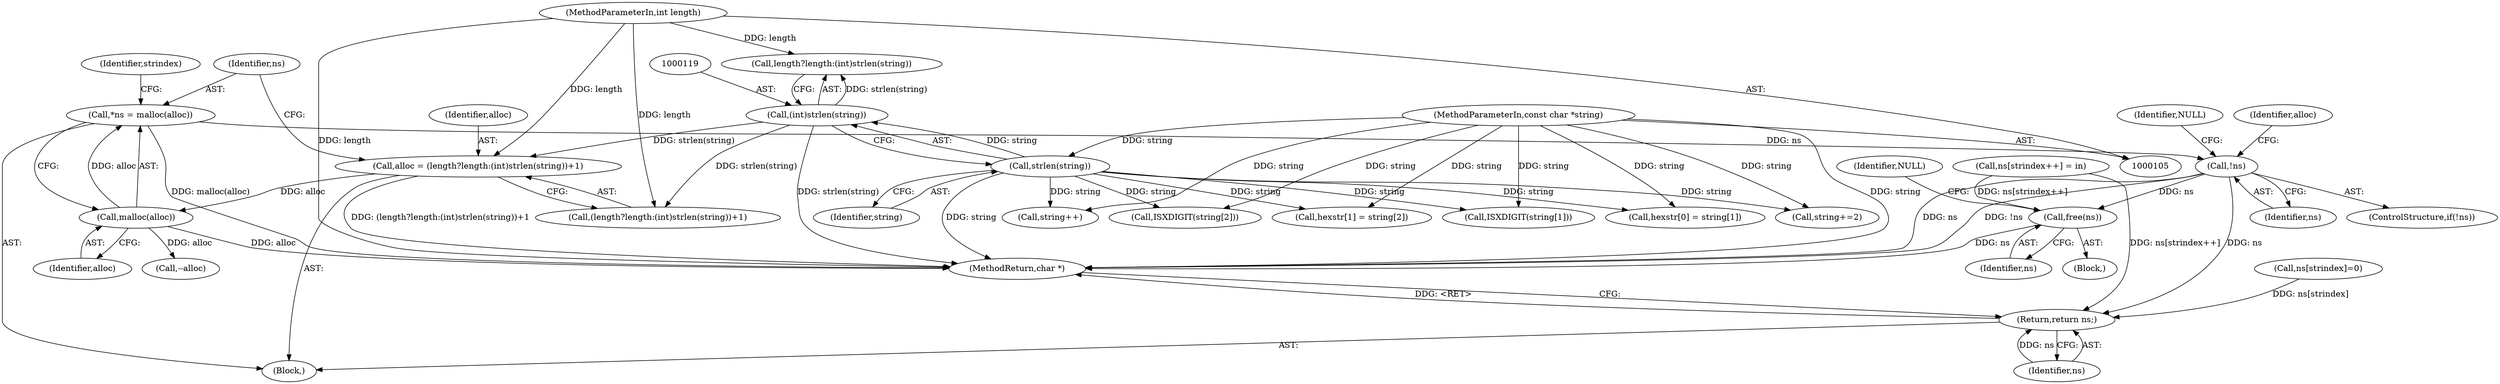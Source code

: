 digraph "1_curl_75ca568fa1c19de4c5358fed246686de8467c238_0@API" {
"1000124" [label="(Call,*ns = malloc(alloc))"];
"1000126" [label="(Call,malloc(alloc))"];
"1000112" [label="(Call,alloc = (length?length:(int)strlen(string))+1)"];
"1000108" [label="(MethodParameterIn,int length)"];
"1000118" [label="(Call,(int)strlen(string))"];
"1000120" [label="(Call,strlen(string))"];
"1000107" [label="(MethodParameterIn,const char *string)"];
"1000136" [label="(Call,!ns)"];
"1000207" [label="(Call,free(ns))"];
"1000236" [label="(Return,return ns;)"];
"1000124" [label="(Call,*ns = malloc(alloc))"];
"1000112" [label="(Call,alloc = (length?length:(int)strlen(string))+1)"];
"1000131" [label="(Identifier,strindex)"];
"1000167" [label="(Call,hexstr[0] = string[1])"];
"1000136" [label="(Call,!ns)"];
"1000174" [label="(Call,hexstr[1] = string[2])"];
"1000110" [label="(Block,)"];
"1000139" [label="(Identifier,NULL)"];
"1000237" [label="(Identifier,ns)"];
"1000211" [label="(Call,string+=2)"];
"1000137" [label="(Identifier,ns)"];
"1000142" [label="(Call,--alloc)"];
"1000115" [label="(Call,length?length:(int)strlen(string))"];
"1000210" [label="(Identifier,NULL)"];
"1000238" [label="(MethodReturn,char *)"];
"1000225" [label="(Call,ns[strindex]=0)"];
"1000118" [label="(Call,(int)strlen(string))"];
"1000127" [label="(Identifier,alloc)"];
"1000156" [label="(Call,ISXDIGIT(string[1]))"];
"1000143" [label="(Identifier,alloc)"];
"1000113" [label="(Identifier,alloc)"];
"1000121" [label="(Identifier,string)"];
"1000236" [label="(Return,return ns;)"];
"1000217" [label="(Call,ns[strindex++] = in)"];
"1000114" [label="(Call,(length?length:(int)strlen(string))+1)"];
"1000208" [label="(Identifier,ns)"];
"1000125" [label="(Identifier,ns)"];
"1000107" [label="(MethodParameterIn,const char *string)"];
"1000135" [label="(ControlStructure,if(!ns))"];
"1000160" [label="(Call,ISXDIGIT(string[2]))"];
"1000207" [label="(Call,free(ns))"];
"1000206" [label="(Block,)"];
"1000120" [label="(Call,strlen(string))"];
"1000223" [label="(Call,string++)"];
"1000126" [label="(Call,malloc(alloc))"];
"1000108" [label="(MethodParameterIn,int length)"];
"1000124" -> "1000110"  [label="AST: "];
"1000124" -> "1000126"  [label="CFG: "];
"1000125" -> "1000124"  [label="AST: "];
"1000126" -> "1000124"  [label="AST: "];
"1000131" -> "1000124"  [label="CFG: "];
"1000124" -> "1000238"  [label="DDG: malloc(alloc)"];
"1000126" -> "1000124"  [label="DDG: alloc"];
"1000124" -> "1000136"  [label="DDG: ns"];
"1000126" -> "1000127"  [label="CFG: "];
"1000127" -> "1000126"  [label="AST: "];
"1000126" -> "1000238"  [label="DDG: alloc"];
"1000112" -> "1000126"  [label="DDG: alloc"];
"1000126" -> "1000142"  [label="DDG: alloc"];
"1000112" -> "1000110"  [label="AST: "];
"1000112" -> "1000114"  [label="CFG: "];
"1000113" -> "1000112"  [label="AST: "];
"1000114" -> "1000112"  [label="AST: "];
"1000125" -> "1000112"  [label="CFG: "];
"1000112" -> "1000238"  [label="DDG: (length?length:(int)strlen(string))+1"];
"1000108" -> "1000112"  [label="DDG: length"];
"1000118" -> "1000112"  [label="DDG: strlen(string)"];
"1000108" -> "1000105"  [label="AST: "];
"1000108" -> "1000238"  [label="DDG: length"];
"1000108" -> "1000114"  [label="DDG: length"];
"1000108" -> "1000115"  [label="DDG: length"];
"1000118" -> "1000115"  [label="AST: "];
"1000118" -> "1000120"  [label="CFG: "];
"1000119" -> "1000118"  [label="AST: "];
"1000120" -> "1000118"  [label="AST: "];
"1000115" -> "1000118"  [label="CFG: "];
"1000118" -> "1000238"  [label="DDG: strlen(string)"];
"1000118" -> "1000114"  [label="DDG: strlen(string)"];
"1000118" -> "1000115"  [label="DDG: strlen(string)"];
"1000120" -> "1000118"  [label="DDG: string"];
"1000120" -> "1000121"  [label="CFG: "];
"1000121" -> "1000120"  [label="AST: "];
"1000120" -> "1000238"  [label="DDG: string"];
"1000107" -> "1000120"  [label="DDG: string"];
"1000120" -> "1000156"  [label="DDG: string"];
"1000120" -> "1000160"  [label="DDG: string"];
"1000120" -> "1000167"  [label="DDG: string"];
"1000120" -> "1000174"  [label="DDG: string"];
"1000120" -> "1000211"  [label="DDG: string"];
"1000120" -> "1000223"  [label="DDG: string"];
"1000107" -> "1000105"  [label="AST: "];
"1000107" -> "1000238"  [label="DDG: string"];
"1000107" -> "1000156"  [label="DDG: string"];
"1000107" -> "1000160"  [label="DDG: string"];
"1000107" -> "1000167"  [label="DDG: string"];
"1000107" -> "1000174"  [label="DDG: string"];
"1000107" -> "1000211"  [label="DDG: string"];
"1000107" -> "1000223"  [label="DDG: string"];
"1000136" -> "1000135"  [label="AST: "];
"1000136" -> "1000137"  [label="CFG: "];
"1000137" -> "1000136"  [label="AST: "];
"1000139" -> "1000136"  [label="CFG: "];
"1000143" -> "1000136"  [label="CFG: "];
"1000136" -> "1000238"  [label="DDG: !ns"];
"1000136" -> "1000238"  [label="DDG: ns"];
"1000136" -> "1000207"  [label="DDG: ns"];
"1000136" -> "1000236"  [label="DDG: ns"];
"1000207" -> "1000206"  [label="AST: "];
"1000207" -> "1000208"  [label="CFG: "];
"1000208" -> "1000207"  [label="AST: "];
"1000210" -> "1000207"  [label="CFG: "];
"1000207" -> "1000238"  [label="DDG: ns"];
"1000217" -> "1000207"  [label="DDG: ns[strindex++]"];
"1000236" -> "1000110"  [label="AST: "];
"1000236" -> "1000237"  [label="CFG: "];
"1000237" -> "1000236"  [label="AST: "];
"1000238" -> "1000236"  [label="CFG: "];
"1000236" -> "1000238"  [label="DDG: <RET>"];
"1000237" -> "1000236"  [label="DDG: ns"];
"1000225" -> "1000236"  [label="DDG: ns[strindex]"];
"1000217" -> "1000236"  [label="DDG: ns[strindex++]"];
}
